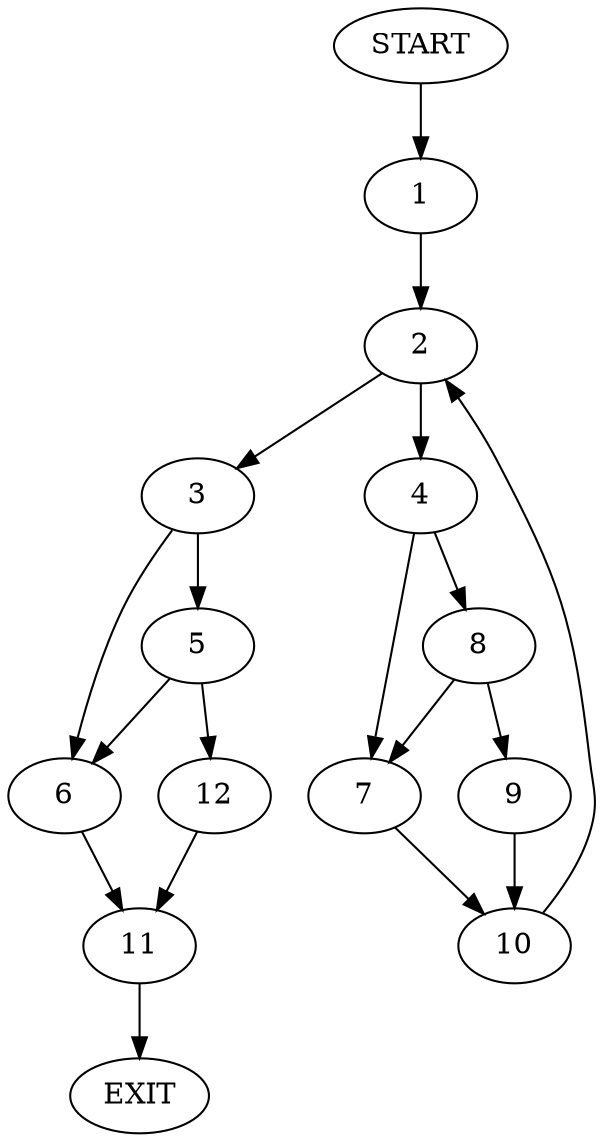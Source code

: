 digraph {
0 [label="START"]
13 [label="EXIT"]
0 -> 1
1 -> 2
2 -> 3
2 -> 4
3 -> 5
3 -> 6
4 -> 7
4 -> 8
8 -> 7
8 -> 9
7 -> 10
9 -> 10
10 -> 2
6 -> 11
5 -> 12
5 -> 6
12 -> 11
11 -> 13
}
